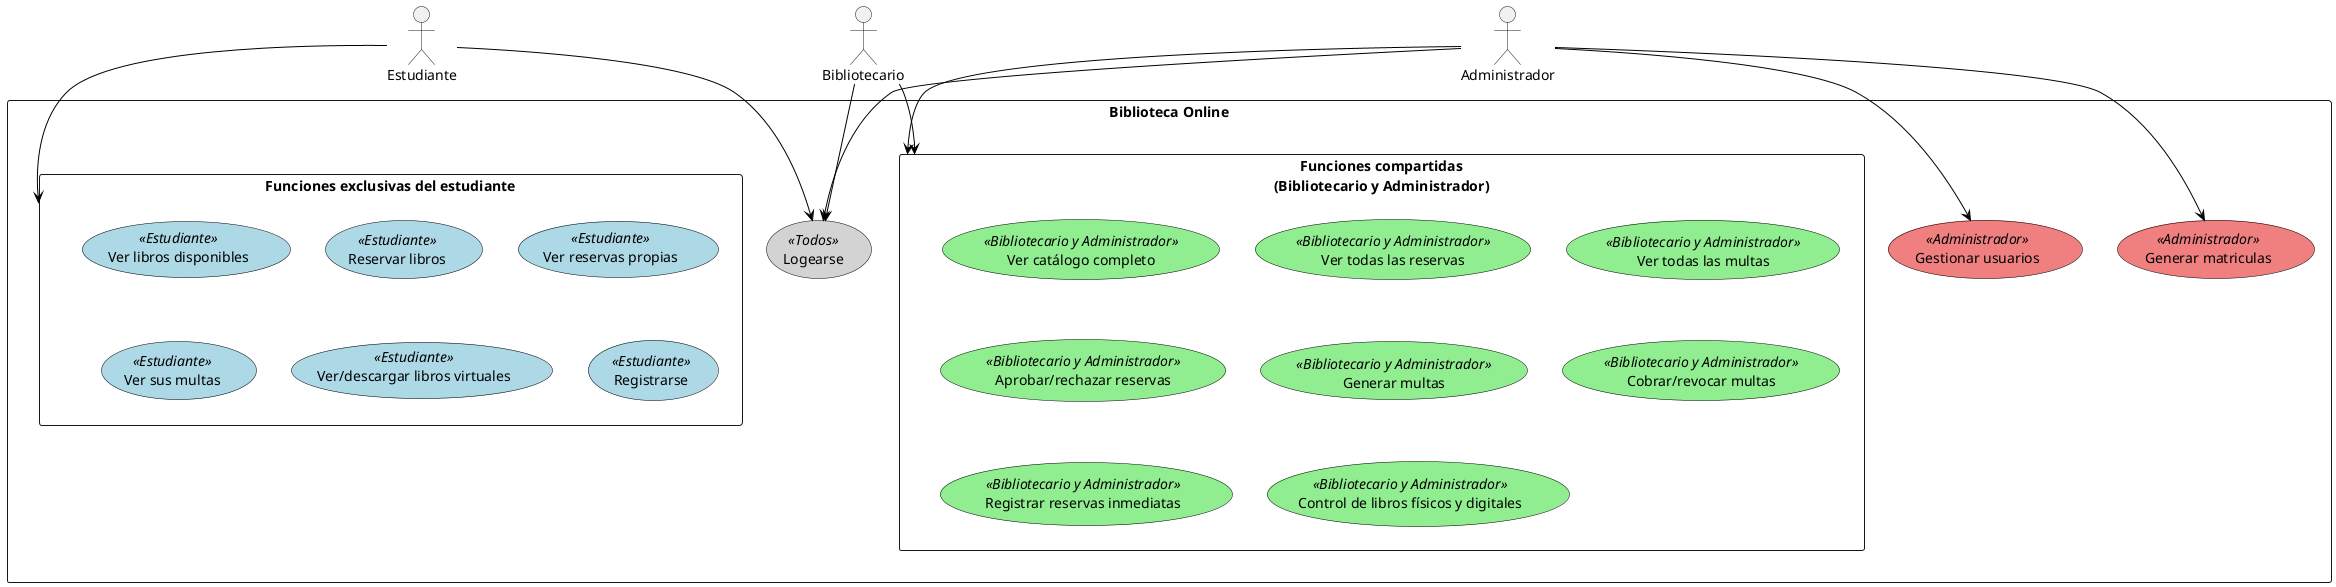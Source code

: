 @startuml
skinparam packageStyle rectangle
skinparam usecase {
    BackgroundColor<<Estudiante>> LightBlue
    BackgroundColor<<Todos>> LightGray
    BackgroundColor<<Administrador>> LightCoral
    BackgroundColor<<Bibliotecario y Administrador>> LightGreen
    BorderColor Black
    ArrowColor Black
}

actor Estudiante
actor Bibliotecario
actor Administrador

rectangle "Biblioteca Online" {

    usecase "Logearse" as L <<Todos>>

    Estudiante --> L
    Administrador --> L
    Bibliotecario --> L

    rectangle "Funciones exclusivas del estudiante" as E  {
        usecase "Ver libros disponibles"  <<Estudiante>>
        usecase "Reservar libros"  <<Estudiante>>
        usecase "Ver reservas propias"  <<Estudiante>>
        usecase "Ver sus multas"  <<Estudiante>>
        usecase "Ver/descargar libros virtuales"  <<Estudiante>>
        usecase "Registrarse" <<Estudiante>>
    }
   
    rectangle "Funciones compartidas\n(Bibliotecario y Administrador)" as BA{
        usecase "Ver catálogo completo" <<Bibliotecario y Administrador>>
        usecase "Ver todas las reservas" <<Bibliotecario y Administrador>>
        usecase "Ver todas las multas" <<Bibliotecario y Administrador>>
        usecase "Aprobar/rechazar reservas" <<Bibliotecario y Administrador>>
        usecase "Generar multas" <<Bibliotecario y Administrador>>
        usecase "Cobrar/revocar multas" <<Bibliotecario y Administrador>>
        usecase "Registrar reservas inmediatas" <<Bibliotecario y Administrador>>
        usecase "Control de libros físicos y digitales" <<Bibliotecario y Administrador>>
    }

    Estudiante --> E
    Bibliotecario --> BA
    Administrador --> BA
    usecase "Gestionar usuarios" as A1 <<Administrador>>
    usecase "Generar matriculas" as A2 <<Administrador>>
    Administrador --> A1
    Administrador --> A2
}
@enduml
